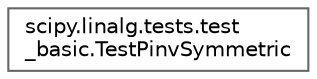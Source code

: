 digraph "Graphical Class Hierarchy"
{
 // LATEX_PDF_SIZE
  bgcolor="transparent";
  edge [fontname=Helvetica,fontsize=10,labelfontname=Helvetica,labelfontsize=10];
  node [fontname=Helvetica,fontsize=10,shape=box,height=0.2,width=0.4];
  rankdir="LR";
  Node0 [id="Node000000",label="scipy.linalg.tests.test\l_basic.TestPinvSymmetric",height=0.2,width=0.4,color="grey40", fillcolor="white", style="filled",URL="$d2/dac/classscipy_1_1linalg_1_1tests_1_1test__basic_1_1TestPinvSymmetric.html",tooltip=" "];
}
